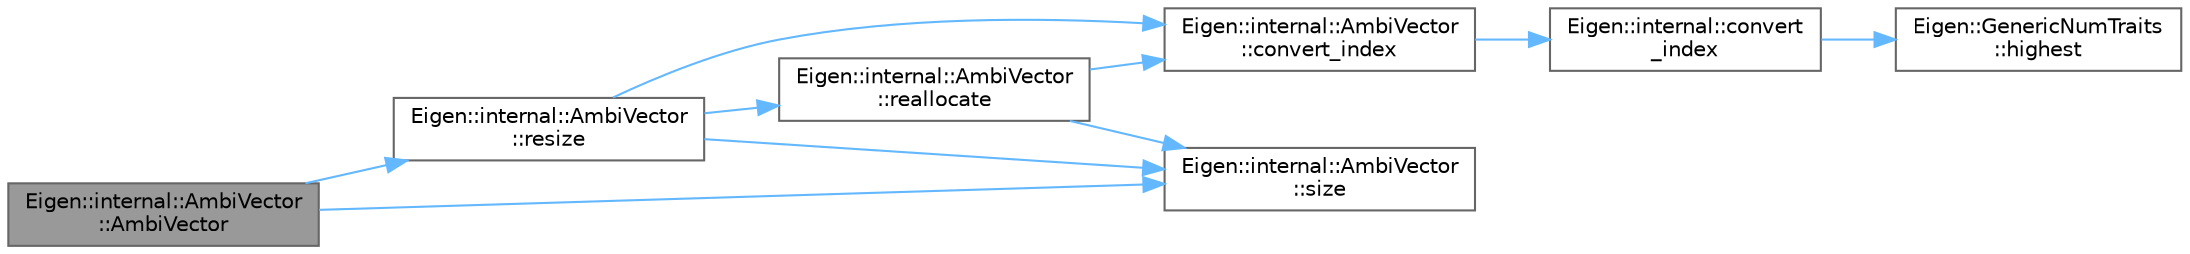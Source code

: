 digraph "Eigen::internal::AmbiVector::AmbiVector"
{
 // LATEX_PDF_SIZE
  bgcolor="transparent";
  edge [fontname=Helvetica,fontsize=10,labelfontname=Helvetica,labelfontsize=10];
  node [fontname=Helvetica,fontsize=10,shape=box,height=0.2,width=0.4];
  rankdir="LR";
  Node1 [id="Node000001",label="Eigen::internal::AmbiVector\l::AmbiVector",height=0.2,width=0.4,color="gray40", fillcolor="grey60", style="filled", fontcolor="black",tooltip=" "];
  Node1 -> Node2 [id="edge1_Node000001_Node000002",color="steelblue1",style="solid",tooltip=" "];
  Node2 [id="Node000002",label="Eigen::internal::AmbiVector\l::resize",height=0.2,width=0.4,color="grey40", fillcolor="white", style="filled",URL="$class_eigen_1_1internal_1_1_ambi_vector.html#a1cf1919df3994163c459503c2b3d6ff9",tooltip=" "];
  Node2 -> Node3 [id="edge2_Node000002_Node000003",color="steelblue1",style="solid",tooltip=" "];
  Node3 [id="Node000003",label="Eigen::internal::AmbiVector\l::convert_index",height=0.2,width=0.4,color="grey40", fillcolor="white", style="filled",URL="$class_eigen_1_1internal_1_1_ambi_vector.html#a67176aa3101e7ec02ea335bda34d96ea",tooltip=" "];
  Node3 -> Node4 [id="edge3_Node000003_Node000004",color="steelblue1",style="solid",tooltip=" "];
  Node4 [id="Node000004",label="Eigen::internal::convert\l_index",height=0.2,width=0.4,color="grey40", fillcolor="white", style="filled",URL="$namespace_eigen_1_1internal.html#a66f17ef65b1821965dcb8ad9a660b064",tooltip=" "];
  Node4 -> Node5 [id="edge4_Node000004_Node000005",color="steelblue1",style="solid",tooltip=" "];
  Node5 [id="Node000005",label="Eigen::GenericNumTraits\l::highest",height=0.2,width=0.4,color="grey40", fillcolor="white", style="filled",URL="$struct_eigen_1_1_generic_num_traits.html#a65bdb77320d731419c061b91b8c4c5be",tooltip=" "];
  Node2 -> Node6 [id="edge5_Node000002_Node000006",color="steelblue1",style="solid",tooltip=" "];
  Node6 [id="Node000006",label="Eigen::internal::AmbiVector\l::reallocate",height=0.2,width=0.4,color="grey40", fillcolor="white", style="filled",URL="$class_eigen_1_1internal_1_1_ambi_vector.html#af1131fb62ecadc60ced9720d23981c80",tooltip=" "];
  Node6 -> Node3 [id="edge6_Node000006_Node000003",color="steelblue1",style="solid",tooltip=" "];
  Node6 -> Node7 [id="edge7_Node000006_Node000007",color="steelblue1",style="solid",tooltip=" "];
  Node7 [id="Node000007",label="Eigen::internal::AmbiVector\l::size",height=0.2,width=0.4,color="grey40", fillcolor="white", style="filled",URL="$class_eigen_1_1internal_1_1_ambi_vector.html#a40b55429f5cba5a5673369ee552897fd",tooltip=" "];
  Node2 -> Node7 [id="edge8_Node000002_Node000007",color="steelblue1",style="solid",tooltip=" "];
  Node1 -> Node7 [id="edge9_Node000001_Node000007",color="steelblue1",style="solid",tooltip=" "];
}
